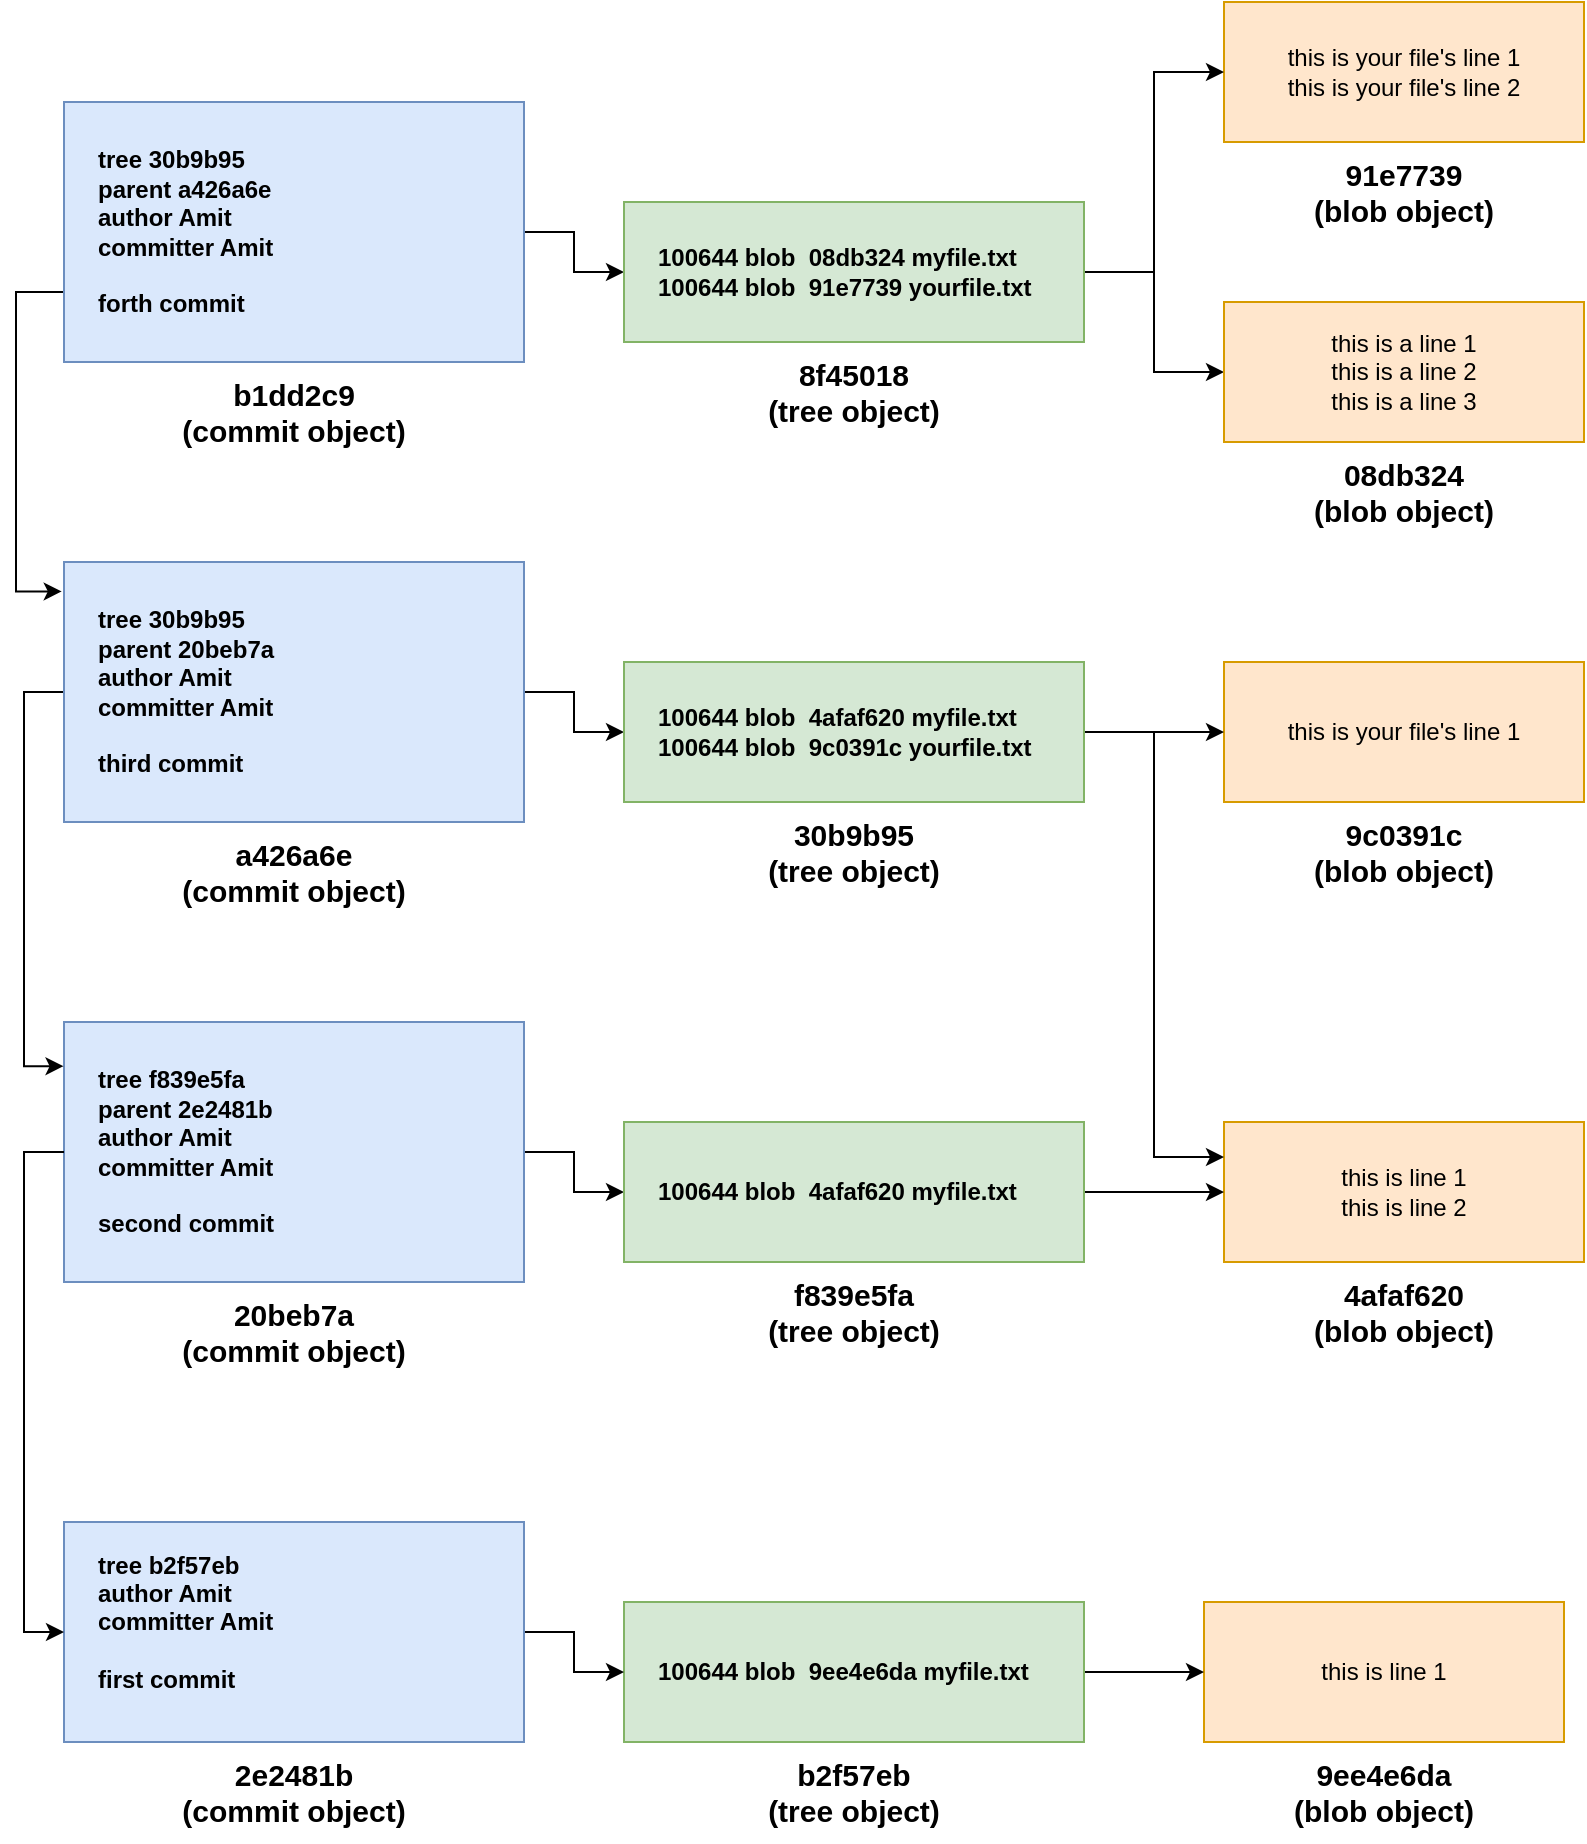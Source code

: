 <mxfile version="21.4.0" type="device" pages="4">
  <diagram name="Page-1" id="coThTrSw5lpu6wsf5tZ4">
    <mxGraphModel dx="920" dy="1782" grid="1" gridSize="10" guides="1" tooltips="1" connect="1" arrows="1" fold="1" page="1" pageScale="1" pageWidth="827" pageHeight="1169" math="0" shadow="0">
      <root>
        <mxCell id="0" />
        <mxCell id="1" parent="0" />
        <mxCell id="pnbhMd2gwtWuIssW39Jo-1" value="this is line 1" style="rounded=0;whiteSpace=wrap;html=1;fillColor=#ffe6cc;strokeColor=#d79b00;" vertex="1" parent="1">
          <mxGeometry x="614" y="620" width="180" height="70" as="geometry" />
        </mxCell>
        <mxCell id="pnbhMd2gwtWuIssW39Jo-2" value="9ee4e6da&lt;br&gt;(blob object)" style="text;html=1;strokeColor=none;fillColor=none;align=center;verticalAlign=middle;whiteSpace=wrap;rounded=0;fontStyle=1;fontSize=15;" vertex="1" parent="1">
          <mxGeometry x="614" y="690" width="180" height="50" as="geometry" />
        </mxCell>
        <mxCell id="pnbhMd2gwtWuIssW39Jo-6" style="edgeStyle=orthogonalEdgeStyle;rounded=0;orthogonalLoop=1;jettySize=auto;html=1;entryX=0;entryY=0.5;entryDx=0;entryDy=0;" edge="1" parent="1" source="pnbhMd2gwtWuIssW39Jo-3" target="pnbhMd2gwtWuIssW39Jo-1">
          <mxGeometry relative="1" as="geometry" />
        </mxCell>
        <mxCell id="pnbhMd2gwtWuIssW39Jo-3" value="" style="rounded=0;whiteSpace=wrap;html=1;fillColor=#d5e8d4;strokeColor=#82b366;" vertex="1" parent="1">
          <mxGeometry x="324" y="620" width="230" height="70" as="geometry" />
        </mxCell>
        <mxCell id="pnbhMd2gwtWuIssW39Jo-4" value="b2f57eb&lt;br&gt;(tree object)" style="text;html=1;strokeColor=none;fillColor=none;align=center;verticalAlign=middle;whiteSpace=wrap;rounded=0;fontStyle=1;fontSize=15;" vertex="1" parent="1">
          <mxGeometry x="324" y="690" width="230" height="50" as="geometry" />
        </mxCell>
        <mxCell id="pnbhMd2gwtWuIssW39Jo-5" value="100644 blob&amp;nbsp;&amp;nbsp;9ee4e6da myfile.txt" style="text;html=1;strokeColor=none;fillColor=none;align=left;verticalAlign=middle;whiteSpace=wrap;rounded=0;fontStyle=1" vertex="1" parent="1">
          <mxGeometry x="339" y="640" width="200" height="30" as="geometry" />
        </mxCell>
        <mxCell id="pnbhMd2gwtWuIssW39Jo-10" style="edgeStyle=orthogonalEdgeStyle;rounded=0;orthogonalLoop=1;jettySize=auto;html=1;entryX=0;entryY=0.5;entryDx=0;entryDy=0;" edge="1" parent="1" source="pnbhMd2gwtWuIssW39Jo-7" target="pnbhMd2gwtWuIssW39Jo-3">
          <mxGeometry relative="1" as="geometry" />
        </mxCell>
        <mxCell id="pnbhMd2gwtWuIssW39Jo-7" value="" style="rounded=0;whiteSpace=wrap;html=1;fillColor=#dae8fc;strokeColor=#6c8ebf;" vertex="1" parent="1">
          <mxGeometry x="44" y="580" width="230" height="110" as="geometry" />
        </mxCell>
        <mxCell id="pnbhMd2gwtWuIssW39Jo-8" value="2e2481b&lt;br&gt;(commit object)" style="text;html=1;strokeColor=none;fillColor=none;align=center;verticalAlign=middle;whiteSpace=wrap;rounded=0;fontStyle=1;fontSize=15;" vertex="1" parent="1">
          <mxGeometry x="44" y="690" width="230" height="50" as="geometry" />
        </mxCell>
        <mxCell id="pnbhMd2gwtWuIssW39Jo-9" value="tree&amp;nbsp;b2f57eb&lt;br&gt;author Amit&lt;br&gt;committer Amit&lt;br&gt;&lt;br&gt;first commit" style="text;html=1;strokeColor=none;fillColor=none;align=left;verticalAlign=middle;whiteSpace=wrap;rounded=0;fontStyle=1" vertex="1" parent="1">
          <mxGeometry x="59" y="580" width="200" height="100" as="geometry" />
        </mxCell>
        <mxCell id="pnbhMd2gwtWuIssW39Jo-13" value="this is line 1&lt;br&gt;this is line 2" style="rounded=0;whiteSpace=wrap;html=1;fillColor=#ffe6cc;strokeColor=#d79b00;" vertex="1" parent="1">
          <mxGeometry x="624" y="380" width="180" height="70" as="geometry" />
        </mxCell>
        <mxCell id="pnbhMd2gwtWuIssW39Jo-14" value="4afaf620&lt;br&gt;(blob object)" style="text;html=1;strokeColor=none;fillColor=none;align=center;verticalAlign=middle;whiteSpace=wrap;rounded=0;fontStyle=1;fontSize=15;" vertex="1" parent="1">
          <mxGeometry x="624" y="450" width="180" height="50" as="geometry" />
        </mxCell>
        <mxCell id="pnbhMd2gwtWuIssW39Jo-22" style="edgeStyle=orthogonalEdgeStyle;rounded=0;orthogonalLoop=1;jettySize=auto;html=1;entryX=0;entryY=0.5;entryDx=0;entryDy=0;" edge="1" parent="1" source="pnbhMd2gwtWuIssW39Jo-15" target="pnbhMd2gwtWuIssW39Jo-19">
          <mxGeometry relative="1" as="geometry" />
        </mxCell>
        <mxCell id="pnbhMd2gwtWuIssW39Jo-15" value="" style="rounded=0;whiteSpace=wrap;html=1;fillColor=#dae8fc;strokeColor=#6c8ebf;" vertex="1" parent="1">
          <mxGeometry x="44" y="330" width="230" height="130" as="geometry" />
        </mxCell>
        <mxCell id="pnbhMd2gwtWuIssW39Jo-16" value="20beb7a&lt;br&gt;(commit object)" style="text;html=1;strokeColor=none;fillColor=none;align=center;verticalAlign=middle;whiteSpace=wrap;rounded=0;fontStyle=1;fontSize=15;" vertex="1" parent="1">
          <mxGeometry x="44" y="460" width="230" height="50" as="geometry" />
        </mxCell>
        <mxCell id="pnbhMd2gwtWuIssW39Jo-18" style="edgeStyle=orthogonalEdgeStyle;rounded=0;orthogonalLoop=1;jettySize=auto;html=1;entryX=0;entryY=0.5;entryDx=0;entryDy=0;" edge="1" parent="1" target="pnbhMd2gwtWuIssW39Jo-7">
          <mxGeometry relative="1" as="geometry">
            <mxPoint x="44" y="395" as="sourcePoint" />
            <Array as="points">
              <mxPoint x="24" y="395" />
              <mxPoint x="24" y="635" />
            </Array>
          </mxGeometry>
        </mxCell>
        <mxCell id="pnbhMd2gwtWuIssW39Jo-17" value="tree&amp;nbsp;f839e5fa&lt;br&gt;parent&amp;nbsp;2e2481b&lt;br&gt;author Amit&lt;br&gt;committer Amit&lt;br&gt;&lt;br&gt;second commit" style="text;html=1;strokeColor=none;fillColor=none;align=left;verticalAlign=middle;whiteSpace=wrap;rounded=0;fontStyle=1" vertex="1" parent="1">
          <mxGeometry x="59" y="340" width="200" height="110" as="geometry" />
        </mxCell>
        <mxCell id="pnbhMd2gwtWuIssW39Jo-23" style="edgeStyle=orthogonalEdgeStyle;rounded=0;orthogonalLoop=1;jettySize=auto;html=1;entryX=0;entryY=0.5;entryDx=0;entryDy=0;" edge="1" parent="1" source="pnbhMd2gwtWuIssW39Jo-19" target="pnbhMd2gwtWuIssW39Jo-13">
          <mxGeometry relative="1" as="geometry" />
        </mxCell>
        <mxCell id="pnbhMd2gwtWuIssW39Jo-19" value="" style="rounded=0;whiteSpace=wrap;html=1;fillColor=#d5e8d4;strokeColor=#82b366;" vertex="1" parent="1">
          <mxGeometry x="324" y="380" width="230" height="70" as="geometry" />
        </mxCell>
        <mxCell id="pnbhMd2gwtWuIssW39Jo-20" value="f839e5fa&lt;br&gt;(tree object)" style="text;html=1;strokeColor=none;fillColor=none;align=center;verticalAlign=middle;whiteSpace=wrap;rounded=0;fontStyle=1;fontSize=15;" vertex="1" parent="1">
          <mxGeometry x="324" y="450" width="230" height="50" as="geometry" />
        </mxCell>
        <mxCell id="pnbhMd2gwtWuIssW39Jo-21" value="100644 blob&amp;nbsp;&amp;nbsp;4afaf620&amp;nbsp;myfile.txt" style="text;html=1;strokeColor=none;fillColor=none;align=left;verticalAlign=middle;whiteSpace=wrap;rounded=0;fontStyle=1" vertex="1" parent="1">
          <mxGeometry x="339" y="400" width="200" height="30" as="geometry" />
        </mxCell>
        <mxCell id="pnbhMd2gwtWuIssW39Jo-24" value="this is your file&#39;s line 1" style="rounded=0;whiteSpace=wrap;html=1;fillColor=#ffe6cc;strokeColor=#d79b00;" vertex="1" parent="1">
          <mxGeometry x="624" y="150" width="180" height="70" as="geometry" />
        </mxCell>
        <mxCell id="pnbhMd2gwtWuIssW39Jo-25" value="9c0391c&lt;br&gt;(blob object)" style="text;html=1;strokeColor=none;fillColor=none;align=center;verticalAlign=middle;whiteSpace=wrap;rounded=0;fontStyle=1;fontSize=15;" vertex="1" parent="1">
          <mxGeometry x="624" y="220" width="180" height="50" as="geometry" />
        </mxCell>
        <mxCell id="pnbhMd2gwtWuIssW39Jo-26" style="edgeStyle=orthogonalEdgeStyle;rounded=0;orthogonalLoop=1;jettySize=auto;html=1;entryX=0;entryY=0.5;entryDx=0;entryDy=0;" edge="1" parent="1" source="pnbhMd2gwtWuIssW39Jo-27" target="pnbhMd2gwtWuIssW39Jo-31">
          <mxGeometry relative="1" as="geometry" />
        </mxCell>
        <mxCell id="pnbhMd2gwtWuIssW39Jo-35" style="edgeStyle=orthogonalEdgeStyle;rounded=0;orthogonalLoop=1;jettySize=auto;html=1;entryX=-0.001;entryY=0.17;entryDx=0;entryDy=0;entryPerimeter=0;" edge="1" parent="1" source="pnbhMd2gwtWuIssW39Jo-27" target="pnbhMd2gwtWuIssW39Jo-15">
          <mxGeometry relative="1" as="geometry">
            <Array as="points">
              <mxPoint x="24" y="165" />
              <mxPoint x="24" y="352" />
            </Array>
          </mxGeometry>
        </mxCell>
        <mxCell id="pnbhMd2gwtWuIssW39Jo-27" value="" style="rounded=0;whiteSpace=wrap;html=1;fillColor=#dae8fc;strokeColor=#6c8ebf;" vertex="1" parent="1">
          <mxGeometry x="44" y="100" width="230" height="130" as="geometry" />
        </mxCell>
        <mxCell id="pnbhMd2gwtWuIssW39Jo-28" value="a426a6e&lt;br&gt;(commit object)" style="text;html=1;strokeColor=none;fillColor=none;align=center;verticalAlign=middle;whiteSpace=wrap;rounded=0;fontStyle=1;fontSize=15;" vertex="1" parent="1">
          <mxGeometry x="44" y="230" width="230" height="50" as="geometry" />
        </mxCell>
        <mxCell id="pnbhMd2gwtWuIssW39Jo-29" value="tree&amp;nbsp;30b9b95&lt;br&gt;parent&amp;nbsp;20beb7a&lt;br&gt;author Amit&lt;br&gt;committer Amit&lt;br&gt;&lt;br&gt;third commit" style="text;html=1;strokeColor=none;fillColor=none;align=left;verticalAlign=middle;whiteSpace=wrap;rounded=0;fontStyle=1" vertex="1" parent="1">
          <mxGeometry x="59" y="110" width="200" height="110" as="geometry" />
        </mxCell>
        <mxCell id="pnbhMd2gwtWuIssW39Jo-30" style="edgeStyle=orthogonalEdgeStyle;rounded=0;orthogonalLoop=1;jettySize=auto;html=1;entryX=0;entryY=0.5;entryDx=0;entryDy=0;" edge="1" parent="1" source="pnbhMd2gwtWuIssW39Jo-31" target="pnbhMd2gwtWuIssW39Jo-24">
          <mxGeometry relative="1" as="geometry" />
        </mxCell>
        <mxCell id="pnbhMd2gwtWuIssW39Jo-36" style="edgeStyle=orthogonalEdgeStyle;rounded=0;orthogonalLoop=1;jettySize=auto;html=1;entryX=0;entryY=0.25;entryDx=0;entryDy=0;" edge="1" parent="1" source="pnbhMd2gwtWuIssW39Jo-31" target="pnbhMd2gwtWuIssW39Jo-13">
          <mxGeometry relative="1" as="geometry" />
        </mxCell>
        <mxCell id="pnbhMd2gwtWuIssW39Jo-31" value="" style="rounded=0;whiteSpace=wrap;html=1;fillColor=#d5e8d4;strokeColor=#82b366;" vertex="1" parent="1">
          <mxGeometry x="324" y="150" width="230" height="70" as="geometry" />
        </mxCell>
        <mxCell id="pnbhMd2gwtWuIssW39Jo-32" value="30b9b95&lt;br&gt;(tree object)" style="text;html=1;strokeColor=none;fillColor=none;align=center;verticalAlign=middle;whiteSpace=wrap;rounded=0;fontStyle=1;fontSize=15;" vertex="1" parent="1">
          <mxGeometry x="324" y="220" width="230" height="50" as="geometry" />
        </mxCell>
        <mxCell id="pnbhMd2gwtWuIssW39Jo-33" value="100644 blob&amp;nbsp;&amp;nbsp;4afaf620&amp;nbsp;myfile.txt&lt;br&gt;100644 blob&amp;nbsp;&amp;nbsp;9c0391c yourfile.txt" style="text;html=1;strokeColor=none;fillColor=none;align=left;verticalAlign=middle;whiteSpace=wrap;rounded=0;fontStyle=1" vertex="1" parent="1">
          <mxGeometry x="339" y="170" width="200" height="30" as="geometry" />
        </mxCell>
        <mxCell id="pnbhMd2gwtWuIssW39Jo-37" value="this is your file&#39;s line 1&#xa;this is your file&#39;s line 2" style="rounded=0;whiteSpace=wrap;html=1;fillColor=#ffe6cc;strokeColor=#d79b00;" vertex="1" parent="1">
          <mxGeometry x="624" y="-180" width="180" height="70" as="geometry" />
        </mxCell>
        <mxCell id="pnbhMd2gwtWuIssW39Jo-38" value="91e7739&lt;br&gt;(blob object)" style="text;html=1;strokeColor=none;fillColor=none;align=center;verticalAlign=middle;whiteSpace=wrap;rounded=0;fontStyle=1;fontSize=15;" vertex="1" parent="1">
          <mxGeometry x="624" y="-110" width="180" height="50" as="geometry" />
        </mxCell>
        <mxCell id="pnbhMd2gwtWuIssW39Jo-39" style="edgeStyle=orthogonalEdgeStyle;rounded=0;orthogonalLoop=1;jettySize=auto;html=1;entryX=0;entryY=0.5;entryDx=0;entryDy=0;" edge="1" parent="1" source="pnbhMd2gwtWuIssW39Jo-40" target="pnbhMd2gwtWuIssW39Jo-44">
          <mxGeometry relative="1" as="geometry" />
        </mxCell>
        <mxCell id="pnbhMd2gwtWuIssW39Jo-47" style="edgeStyle=orthogonalEdgeStyle;rounded=0;orthogonalLoop=1;jettySize=auto;html=1;entryX=-0.005;entryY=0.113;entryDx=0;entryDy=0;entryPerimeter=0;" edge="1" parent="1" source="pnbhMd2gwtWuIssW39Jo-40" target="pnbhMd2gwtWuIssW39Jo-27">
          <mxGeometry relative="1" as="geometry">
            <Array as="points">
              <mxPoint x="20" y="-35" />
              <mxPoint x="20" y="115" />
            </Array>
          </mxGeometry>
        </mxCell>
        <mxCell id="pnbhMd2gwtWuIssW39Jo-40" value="" style="rounded=0;whiteSpace=wrap;html=1;fillColor=#dae8fc;strokeColor=#6c8ebf;" vertex="1" parent="1">
          <mxGeometry x="44" y="-130" width="230" height="130" as="geometry" />
        </mxCell>
        <mxCell id="pnbhMd2gwtWuIssW39Jo-41" value="b1dd2c9&lt;br&gt;(commit object)" style="text;html=1;strokeColor=none;fillColor=none;align=center;verticalAlign=middle;whiteSpace=wrap;rounded=0;fontStyle=1;fontSize=15;" vertex="1" parent="1">
          <mxGeometry x="44" width="230" height="50" as="geometry" />
        </mxCell>
        <mxCell id="pnbhMd2gwtWuIssW39Jo-42" value="tree&amp;nbsp;30b9b95&lt;br&gt;parent&amp;nbsp;a426a6e&lt;br&gt;author Amit&lt;br&gt;committer Amit&lt;br&gt;&lt;br&gt;forth commit" style="text;html=1;strokeColor=none;fillColor=none;align=left;verticalAlign=middle;whiteSpace=wrap;rounded=0;fontStyle=1" vertex="1" parent="1">
          <mxGeometry x="59" y="-120" width="200" height="110" as="geometry" />
        </mxCell>
        <mxCell id="pnbhMd2gwtWuIssW39Jo-43" style="edgeStyle=orthogonalEdgeStyle;rounded=0;orthogonalLoop=1;jettySize=auto;html=1;entryX=0;entryY=0.5;entryDx=0;entryDy=0;" edge="1" parent="1" source="pnbhMd2gwtWuIssW39Jo-44" target="pnbhMd2gwtWuIssW39Jo-37">
          <mxGeometry relative="1" as="geometry" />
        </mxCell>
        <mxCell id="pnbhMd2gwtWuIssW39Jo-50" style="edgeStyle=orthogonalEdgeStyle;rounded=0;orthogonalLoop=1;jettySize=auto;html=1;" edge="1" parent="1" source="pnbhMd2gwtWuIssW39Jo-44" target="pnbhMd2gwtWuIssW39Jo-48">
          <mxGeometry relative="1" as="geometry" />
        </mxCell>
        <mxCell id="pnbhMd2gwtWuIssW39Jo-44" value="" style="rounded=0;whiteSpace=wrap;html=1;fillColor=#d5e8d4;strokeColor=#82b366;" vertex="1" parent="1">
          <mxGeometry x="324" y="-80" width="230" height="70" as="geometry" />
        </mxCell>
        <mxCell id="pnbhMd2gwtWuIssW39Jo-45" value="8f45018&lt;br&gt;(tree object)" style="text;html=1;strokeColor=none;fillColor=none;align=center;verticalAlign=middle;whiteSpace=wrap;rounded=0;fontStyle=1;fontSize=15;" vertex="1" parent="1">
          <mxGeometry x="324" y="-10" width="230" height="50" as="geometry" />
        </mxCell>
        <mxCell id="pnbhMd2gwtWuIssW39Jo-46" value="100644 blob&amp;nbsp;&amp;nbsp;08db324&amp;nbsp;myfile.txt&lt;br&gt;100644 blob&amp;nbsp;&amp;nbsp;91e7739 yourfile.txt" style="text;html=1;strokeColor=none;fillColor=none;align=left;verticalAlign=middle;whiteSpace=wrap;rounded=0;fontStyle=1" vertex="1" parent="1">
          <mxGeometry x="339" y="-60" width="200" height="30" as="geometry" />
        </mxCell>
        <mxCell id="pnbhMd2gwtWuIssW39Jo-48" value="this is a line 1&#xa;this is a line 2&#xa;this is a line 3" style="rounded=0;whiteSpace=wrap;html=1;fillColor=#ffe6cc;strokeColor=#d79b00;" vertex="1" parent="1">
          <mxGeometry x="624" y="-30" width="180" height="70" as="geometry" />
        </mxCell>
        <mxCell id="pnbhMd2gwtWuIssW39Jo-49" value="08db324&lt;br&gt;(blob object)" style="text;html=1;strokeColor=none;fillColor=none;align=center;verticalAlign=middle;whiteSpace=wrap;rounded=0;fontStyle=1;fontSize=15;" vertex="1" parent="1">
          <mxGeometry x="624" y="40" width="180" height="50" as="geometry" />
        </mxCell>
      </root>
    </mxGraphModel>
  </diagram>
  <diagram id="4NC4TYYAVocHx3Pc_PC2" name="Page-2">
    <mxGraphModel dx="710" dy="473" grid="1" gridSize="10" guides="1" tooltips="1" connect="1" arrows="1" fold="1" page="1" pageScale="1" pageWidth="827" pageHeight="1169" math="0" shadow="0">
      <root>
        <mxCell id="0" />
        <mxCell id="1" parent="0" />
        <mxCell id="L2AmsiR4ax1B5Pl_ylXH-1" value="(main or master)&lt;br&gt;Code Repository" style="rounded=0;whiteSpace=wrap;html=1;fontStyle=1;fontSize=16;" vertex="1" parent="1">
          <mxGeometry x="287.5" y="500" width="246" height="70" as="geometry" />
        </mxCell>
        <mxCell id="L2AmsiR4ax1B5Pl_ylXH-22" style="edgeStyle=orthogonalEdgeStyle;rounded=0;orthogonalLoop=1;jettySize=auto;html=1;entryX=0.5;entryY=1;entryDx=0;entryDy=0;" edge="1" parent="1" source="L2AmsiR4ax1B5Pl_ylXH-2" target="L2AmsiR4ax1B5Pl_ylXH-8">
          <mxGeometry relative="1" as="geometry" />
        </mxCell>
        <mxCell id="L2AmsiR4ax1B5Pl_ylXH-2" value="dev1" style="shape=umlActor;verticalLabelPosition=bottom;verticalAlign=top;html=1;outlineConnect=0;" vertex="1" parent="1">
          <mxGeometry x="143.5" y="480" width="30" height="60" as="geometry" />
        </mxCell>
        <mxCell id="L2AmsiR4ax1B5Pl_ylXH-4" value="dev2" style="shape=umlActor;verticalLabelPosition=bottom;verticalAlign=top;html=1;outlineConnect=0;" vertex="1" parent="1">
          <mxGeometry x="653.5" y="485" width="30" height="60" as="geometry" />
        </mxCell>
        <mxCell id="L2AmsiR4ax1B5Pl_ylXH-16" style="edgeStyle=orthogonalEdgeStyle;rounded=0;orthogonalLoop=1;jettySize=auto;html=1;entryX=0.5;entryY=1;entryDx=0;entryDy=0;" edge="1" parent="1" source="L2AmsiR4ax1B5Pl_ylXH-8" target="L2AmsiR4ax1B5Pl_ylXH-15">
          <mxGeometry relative="1" as="geometry" />
        </mxCell>
        <mxCell id="L2AmsiR4ax1B5Pl_ylXH-8" value="dev1" style="rounded=0;whiteSpace=wrap;html=1;" vertex="1" parent="1">
          <mxGeometry x="111" y="400" width="95" height="40" as="geometry" />
        </mxCell>
        <mxCell id="L2AmsiR4ax1B5Pl_ylXH-28" style="edgeStyle=orthogonalEdgeStyle;rounded=0;orthogonalLoop=1;jettySize=auto;html=1;entryX=0.5;entryY=1;entryDx=0;entryDy=0;" edge="1" parent="1" source="L2AmsiR4ax1B5Pl_ylXH-9" target="L2AmsiR4ax1B5Pl_ylXH-17">
          <mxGeometry relative="1" as="geometry" />
        </mxCell>
        <mxCell id="L2AmsiR4ax1B5Pl_ylXH-9" value="dev2" style="rounded=0;whiteSpace=wrap;html=1;" vertex="1" parent="1">
          <mxGeometry x="621" y="400" width="95" height="40" as="geometry" />
        </mxCell>
        <mxCell id="L2AmsiR4ax1B5Pl_ylXH-11" style="edgeStyle=orthogonalEdgeStyle;rounded=0;orthogonalLoop=1;jettySize=auto;html=1;entryX=1;entryY=0.5;entryDx=0;entryDy=0;" edge="1" parent="1" source="L2AmsiR4ax1B5Pl_ylXH-10" target="L2AmsiR4ax1B5Pl_ylXH-8">
          <mxGeometry relative="1" as="geometry" />
        </mxCell>
        <mxCell id="L2AmsiR4ax1B5Pl_ylXH-12" style="edgeStyle=orthogonalEdgeStyle;rounded=0;orthogonalLoop=1;jettySize=auto;html=1;entryX=0;entryY=0.5;entryDx=0;entryDy=0;" edge="1" parent="1" source="L2AmsiR4ax1B5Pl_ylXH-10" target="L2AmsiR4ax1B5Pl_ylXH-9">
          <mxGeometry relative="1" as="geometry" />
        </mxCell>
        <mxCell id="L2AmsiR4ax1B5Pl_ylXH-10" value="1. latest code&lt;br style=&quot;font-size: 14px;&quot;&gt;2. bug free&lt;br style=&quot;font-size: 14px;&quot;&gt;3. crash free&lt;br style=&quot;font-size: 14px;&quot;&gt;4. well tested" style="rounded=0;whiteSpace=wrap;html=1;fontStyle=1;fontSize=14;" vertex="1" parent="1">
          <mxGeometry x="287.5" y="400" width="246" height="100" as="geometry" />
        </mxCell>
        <mxCell id="L2AmsiR4ax1B5Pl_ylXH-20" style="edgeStyle=orthogonalEdgeStyle;rounded=0;orthogonalLoop=1;jettySize=auto;html=1;" edge="1" parent="1" source="L2AmsiR4ax1B5Pl_ylXH-15" target="L2AmsiR4ax1B5Pl_ylXH-19">
          <mxGeometry relative="1" as="geometry" />
        </mxCell>
        <mxCell id="L2AmsiR4ax1B5Pl_ylXH-21" style="edgeStyle=orthogonalEdgeStyle;rounded=0;orthogonalLoop=1;jettySize=auto;html=1;entryX=0.152;entryY=0.008;entryDx=0;entryDy=0;entryPerimeter=0;" edge="1" parent="1" source="L2AmsiR4ax1B5Pl_ylXH-15" target="L2AmsiR4ax1B5Pl_ylXH-10">
          <mxGeometry relative="1" as="geometry" />
        </mxCell>
        <mxCell id="L2AmsiR4ax1B5Pl_ylXH-15" value="dev1 work" style="rounded=0;whiteSpace=wrap;html=1;" vertex="1" parent="1">
          <mxGeometry x="113" y="330" width="92.5" height="30" as="geometry" />
        </mxCell>
        <mxCell id="L2AmsiR4ax1B5Pl_ylXH-25" style="edgeStyle=orthogonalEdgeStyle;rounded=0;orthogonalLoop=1;jettySize=auto;html=1;" edge="1" parent="1" source="L2AmsiR4ax1B5Pl_ylXH-17">
          <mxGeometry relative="1" as="geometry">
            <mxPoint x="667.25" y="300" as="targetPoint" />
          </mxGeometry>
        </mxCell>
        <mxCell id="L2AmsiR4ax1B5Pl_ylXH-26" style="edgeStyle=orthogonalEdgeStyle;rounded=0;orthogonalLoop=1;jettySize=auto;html=1;entryX=0.846;entryY=-0.041;entryDx=0;entryDy=0;entryPerimeter=0;" edge="1" parent="1" source="L2AmsiR4ax1B5Pl_ylXH-17" target="L2AmsiR4ax1B5Pl_ylXH-10">
          <mxGeometry relative="1" as="geometry" />
        </mxCell>
        <mxCell id="L2AmsiR4ax1B5Pl_ylXH-17" value="dev2 work" style="rounded=0;whiteSpace=wrap;html=1;" vertex="1" parent="1">
          <mxGeometry x="622" y="330" width="92.5" height="30" as="geometry" />
        </mxCell>
        <mxCell id="L2AmsiR4ax1B5Pl_ylXH-19" value="tester 1" style="shape=umlActor;verticalLabelPosition=bottom;verticalAlign=top;html=1;outlineConnect=0;" vertex="1" parent="1">
          <mxGeometry x="144.25" y="210" width="30" height="60" as="geometry" />
        </mxCell>
        <mxCell id="L2AmsiR4ax1B5Pl_ylXH-24" value="tester 2" style="shape=umlActor;verticalLabelPosition=bottom;verticalAlign=top;html=1;outlineConnect=0;" vertex="1" parent="1">
          <mxGeometry x="652.25" y="210" width="30" height="60" as="geometry" />
        </mxCell>
      </root>
    </mxGraphModel>
  </diagram>
  <diagram id="sOzAp4XA52QqtPs2x9fn" name="Page-3">
    <mxGraphModel dx="1242" dy="1997" grid="1" gridSize="10" guides="1" tooltips="1" connect="1" arrows="1" fold="1" page="1" pageScale="1" pageWidth="827" pageHeight="1169" math="0" shadow="0">
      <root>
        <mxCell id="0" />
        <mxCell id="1" parent="0" />
        <mxCell id="is7U0yohfw3_wu6Jb7FG-13" style="edgeStyle=orthogonalEdgeStyle;rounded=0;orthogonalLoop=1;jettySize=auto;html=1;entryX=0.53;entryY=0.966;entryDx=0;entryDy=0;entryPerimeter=0;" edge="1" parent="1" source="is7U0yohfw3_wu6Jb7FG-1" target="is7U0yohfw3_wu6Jb7FG-9">
          <mxGeometry relative="1" as="geometry" />
        </mxCell>
        <mxCell id="g0VrQU1K6g0YY9lRAYvX-2" style="edgeStyle=orthogonalEdgeStyle;rounded=0;orthogonalLoop=1;jettySize=auto;html=1;entryX=0;entryY=0.5;entryDx=0;entryDy=0;" edge="1" parent="1" source="is7U0yohfw3_wu6Jb7FG-1" target="g0VrQU1K6g0YY9lRAYvX-1">
          <mxGeometry relative="1" as="geometry" />
        </mxCell>
        <mxCell id="is7U0yohfw3_wu6Jb7FG-1" value="1e01766" style="rounded=0;whiteSpace=wrap;html=1;fillColor=#dae8fc;strokeColor=#6c8ebf;fontStyle=1;fontSize=15;" vertex="1" parent="1">
          <mxGeometry x="385" y="717" width="156" height="60" as="geometry" />
        </mxCell>
        <mxCell id="QD5NwU34mhIFS8gVQGoK-53" style="edgeStyle=orthogonalEdgeStyle;rounded=0;orthogonalLoop=1;jettySize=auto;html=1;" edge="1" parent="1" source="is7U0yohfw3_wu6Jb7FG-2" target="QD5NwU34mhIFS8gVQGoK-50">
          <mxGeometry relative="1" as="geometry" />
        </mxCell>
        <mxCell id="is7U0yohfw3_wu6Jb7FG-2" value="main" style="rounded=0;whiteSpace=wrap;html=1;fillColor=#1ba1e2;strokeColor=#006EAF;fontStyle=1;fontColor=#ffffff;" vertex="1" parent="1">
          <mxGeometry x="240" y="-100" width="80" height="40" as="geometry" />
        </mxCell>
        <mxCell id="QD5NwU34mhIFS8gVQGoK-60" style="edgeStyle=orthogonalEdgeStyle;rounded=0;orthogonalLoop=1;jettySize=auto;html=1;" edge="1" parent="1" source="is7U0yohfw3_wu6Jb7FG-6" target="is7U0yohfw3_wu6Jb7FG-2">
          <mxGeometry relative="1" as="geometry" />
        </mxCell>
        <mxCell id="is7U0yohfw3_wu6Jb7FG-6" value="HEAD" style="rounded=0;whiteSpace=wrap;html=1;fillColor=#e1d5e7;strokeColor=#9673a6;fontStyle=1" vertex="1" parent="1">
          <mxGeometry x="110" y="-100" width="80" height="40" as="geometry" />
        </mxCell>
        <mxCell id="is7U0yohfw3_wu6Jb7FG-16" style="edgeStyle=orthogonalEdgeStyle;rounded=0;orthogonalLoop=1;jettySize=auto;html=1;entryX=0.5;entryY=1;entryDx=0;entryDy=0;" edge="1" parent="1" source="is7U0yohfw3_wu6Jb7FG-9" target="is7U0yohfw3_wu6Jb7FG-15">
          <mxGeometry relative="1" as="geometry" />
        </mxCell>
        <mxCell id="g0VrQU1K6g0YY9lRAYvX-8" style="edgeStyle=orthogonalEdgeStyle;rounded=0;orthogonalLoop=1;jettySize=auto;html=1;" edge="1" parent="1" source="is7U0yohfw3_wu6Jb7FG-9" target="g0VrQU1K6g0YY9lRAYvX-7">
          <mxGeometry relative="1" as="geometry" />
        </mxCell>
        <mxCell id="is7U0yohfw3_wu6Jb7FG-9" value="dcf0d16" style="rounded=0;whiteSpace=wrap;html=1;fillColor=#dae8fc;strokeColor=#6c8ebf;fontStyle=1;fontSize=15;" vertex="1" parent="1">
          <mxGeometry x="381" y="620" width="156" height="60" as="geometry" />
        </mxCell>
        <mxCell id="g0VrQU1K6g0YY9lRAYvX-6" style="edgeStyle=orthogonalEdgeStyle;rounded=0;orthogonalLoop=1;jettySize=auto;html=1;entryX=0;entryY=0.5;entryDx=0;entryDy=0;" edge="1" parent="1" source="is7U0yohfw3_wu6Jb7FG-15" target="g0VrQU1K6g0YY9lRAYvX-5">
          <mxGeometry relative="1" as="geometry" />
        </mxCell>
        <mxCell id="QD5NwU34mhIFS8gVQGoK-19" style="edgeStyle=orthogonalEdgeStyle;rounded=0;orthogonalLoop=1;jettySize=auto;html=1;" edge="1" parent="1" source="is7U0yohfw3_wu6Jb7FG-15" target="QD5NwU34mhIFS8gVQGoK-13">
          <mxGeometry relative="1" as="geometry" />
        </mxCell>
        <mxCell id="is7U0yohfw3_wu6Jb7FG-15" value="39a6d8f" style="rounded=0;whiteSpace=wrap;html=1;fillColor=#dae8fc;strokeColor=#6c8ebf;fontStyle=1;fontSize=15;" vertex="1" parent="1">
          <mxGeometry x="381" y="520" width="156" height="60" as="geometry" />
        </mxCell>
        <mxCell id="g0VrQU1K6g0YY9lRAYvX-1" value="this is a line 1" style="rounded=0;whiteSpace=wrap;html=1;fillColor=#fff2cc;strokeColor=#d6b656;fontStyle=1;fontSize=12;" vertex="1" parent="1">
          <mxGeometry x="849" y="717" width="100" height="60" as="geometry" />
        </mxCell>
        <mxCell id="g0VrQU1K6g0YY9lRAYvX-5" value="this is a line 1&#xa;this is a line 2&#xa;this is a line 3&#xa;this is a line 4&#xa;this is a line 5&#xa;this is a line 6" style="rounded=0;whiteSpace=wrap;html=1;fillColor=#fff2cc;strokeColor=#d6b656;fontStyle=1;fontSize=10;" vertex="1" parent="1">
          <mxGeometry x="850" y="505.5" width="103" height="90" as="geometry" />
        </mxCell>
        <mxCell id="g0VrQU1K6g0YY9lRAYvX-7" value="this is a line 1&lt;br&gt;this is a line 2&lt;br&gt;this is a line 3&lt;br&gt;this is a line 4=" style="rounded=0;whiteSpace=wrap;html=1;fillColor=#fff2cc;strokeColor=#d6b656;fontStyle=1;fontSize=10;" vertex="1" parent="1">
          <mxGeometry x="850" y="623" width="103" height="55" as="geometry" />
        </mxCell>
        <mxCell id="g0VrQU1K6g0YY9lRAYvX-10" value="" style="rounded=0;whiteSpace=wrap;html=1;fillColor=#d5e8d4;strokeColor=#82b366;" vertex="1" parent="1">
          <mxGeometry x="710" y="530.5" width="83" height="40" as="geometry" />
        </mxCell>
        <mxCell id="QD5NwU34mhIFS8gVQGoK-1" value="" style="rounded=0;whiteSpace=wrap;html=1;fillColor=#d5e8d4;strokeColor=#82b366;" vertex="1" parent="1">
          <mxGeometry x="710" y="630.5" width="83" height="40" as="geometry" />
        </mxCell>
        <mxCell id="QD5NwU34mhIFS8gVQGoK-2" value="" style="rounded=0;whiteSpace=wrap;html=1;fillColor=#d5e8d4;strokeColor=#82b366;" vertex="1" parent="1">
          <mxGeometry x="709" y="727" width="83" height="40" as="geometry" />
        </mxCell>
        <mxCell id="QD5NwU34mhIFS8gVQGoK-16" style="edgeStyle=orthogonalEdgeStyle;rounded=0;orthogonalLoop=1;jettySize=auto;html=1;entryX=0;entryY=0.5;entryDx=0;entryDy=0;" edge="1" parent="1" source="QD5NwU34mhIFS8gVQGoK-13" target="QD5NwU34mhIFS8gVQGoK-15">
          <mxGeometry relative="1" as="geometry" />
        </mxCell>
        <mxCell id="QD5NwU34mhIFS8gVQGoK-26" style="edgeStyle=orthogonalEdgeStyle;rounded=0;orthogonalLoop=1;jettySize=auto;html=1;" edge="1" parent="1" source="QD5NwU34mhIFS8gVQGoK-13" target="QD5NwU34mhIFS8gVQGoK-20">
          <mxGeometry relative="1" as="geometry" />
        </mxCell>
        <mxCell id="QD5NwU34mhIFS8gVQGoK-13" value="d822a09" style="rounded=0;whiteSpace=wrap;html=1;fillColor=#dae8fc;strokeColor=#6c8ebf;fontStyle=1;fontSize=15;" vertex="1" parent="1">
          <mxGeometry x="381" y="410" width="156" height="60" as="geometry" />
        </mxCell>
        <mxCell id="QD5NwU34mhIFS8gVQGoK-14" value="this is a line 1&lt;br&gt;this is a line 2&lt;br&gt;this is a line 3&lt;br&gt;this is a line 4&lt;br&gt;this is a line 5" style="rounded=0;whiteSpace=wrap;html=1;fillColor=#fff2cc;strokeColor=#d6b656;fontStyle=1;fontSize=10;" vertex="1" parent="1">
          <mxGeometry x="850" y="402.5" width="103" height="75" as="geometry" />
        </mxCell>
        <mxCell id="QD5NwU34mhIFS8gVQGoK-17" style="edgeStyle=orthogonalEdgeStyle;rounded=0;orthogonalLoop=1;jettySize=auto;html=1;" edge="1" parent="1" source="QD5NwU34mhIFS8gVQGoK-15" target="QD5NwU34mhIFS8gVQGoK-14">
          <mxGeometry relative="1" as="geometry" />
        </mxCell>
        <mxCell id="QD5NwU34mhIFS8gVQGoK-15" value="" style="rounded=0;whiteSpace=wrap;html=1;fillColor=#d5e8d4;strokeColor=#82b366;" vertex="1" parent="1">
          <mxGeometry x="710" y="420" width="83" height="40" as="geometry" />
        </mxCell>
        <mxCell id="QD5NwU34mhIFS8gVQGoK-24" style="edgeStyle=orthogonalEdgeStyle;rounded=0;orthogonalLoop=1;jettySize=auto;html=1;" edge="1" parent="1" source="QD5NwU34mhIFS8gVQGoK-20" target="QD5NwU34mhIFS8gVQGoK-23">
          <mxGeometry relative="1" as="geometry" />
        </mxCell>
        <mxCell id="QD5NwU34mhIFS8gVQGoK-38" style="edgeStyle=orthogonalEdgeStyle;rounded=0;orthogonalLoop=1;jettySize=auto;html=1;entryX=0.5;entryY=1;entryDx=0;entryDy=0;" edge="1" parent="1" source="QD5NwU34mhIFS8gVQGoK-20" target="QD5NwU34mhIFS8gVQGoK-33">
          <mxGeometry relative="1" as="geometry" />
        </mxCell>
        <mxCell id="QD5NwU34mhIFS8gVQGoK-42" style="edgeStyle=orthogonalEdgeStyle;rounded=0;orthogonalLoop=1;jettySize=auto;html=1;" edge="1" parent="1" source="QD5NwU34mhIFS8gVQGoK-20" target="QD5NwU34mhIFS8gVQGoK-41">
          <mxGeometry relative="1" as="geometry" />
        </mxCell>
        <mxCell id="QD5NwU34mhIFS8gVQGoK-20" value="a2f4b6a" style="rounded=0;whiteSpace=wrap;html=1;fillColor=#dae8fc;strokeColor=#6c8ebf;fontStyle=1;fontSize=15;" vertex="1" parent="1">
          <mxGeometry x="381" y="320" width="156" height="60" as="geometry" />
        </mxCell>
        <mxCell id="QD5NwU34mhIFS8gVQGoK-21" value="this is a line 1&lt;br&gt;this is a line 2&lt;br&gt;this is a line 3&lt;br&gt;this is a line 4" style="rounded=0;whiteSpace=wrap;html=1;fillColor=#fff2cc;strokeColor=#d6b656;fontStyle=1;fontSize=10;" vertex="1" parent="1">
          <mxGeometry x="850" y="312.5" width="103" height="75" as="geometry" />
        </mxCell>
        <mxCell id="QD5NwU34mhIFS8gVQGoK-22" style="edgeStyle=orthogonalEdgeStyle;rounded=0;orthogonalLoop=1;jettySize=auto;html=1;" edge="1" parent="1" source="QD5NwU34mhIFS8gVQGoK-23" target="QD5NwU34mhIFS8gVQGoK-21">
          <mxGeometry relative="1" as="geometry" />
        </mxCell>
        <mxCell id="QD5NwU34mhIFS8gVQGoK-23" value="" style="rounded=0;whiteSpace=wrap;html=1;fillColor=#d5e8d4;strokeColor=#82b366;" vertex="1" parent="1">
          <mxGeometry x="710" y="330" width="83" height="40" as="geometry" />
        </mxCell>
        <mxCell id="QD5NwU34mhIFS8gVQGoK-39" style="edgeStyle=orthogonalEdgeStyle;rounded=0;orthogonalLoop=1;jettySize=auto;html=1;entryX=0;entryY=0.5;entryDx=0;entryDy=0;" edge="1" parent="1" source="QD5NwU34mhIFS8gVQGoK-30" target="QD5NwU34mhIFS8gVQGoK-33">
          <mxGeometry relative="1" as="geometry" />
        </mxCell>
        <mxCell id="QD5NwU34mhIFS8gVQGoK-30" value="dev3" style="rounded=0;whiteSpace=wrap;html=1;fillColor=#1ba1e2;strokeColor=#006EAF;fontStyle=1;fontColor=#ffffff;" vertex="1" parent="1">
          <mxGeometry x="240" y="170" width="80" height="40" as="geometry" />
        </mxCell>
        <mxCell id="QD5NwU34mhIFS8gVQGoK-37" style="edgeStyle=orthogonalEdgeStyle;rounded=0;orthogonalLoop=1;jettySize=auto;html=1;" edge="1" parent="1" source="QD5NwU34mhIFS8gVQGoK-33" target="QD5NwU34mhIFS8gVQGoK-36">
          <mxGeometry relative="1" as="geometry" />
        </mxCell>
        <mxCell id="QD5NwU34mhIFS8gVQGoK-52" style="edgeStyle=orthogonalEdgeStyle;rounded=0;orthogonalLoop=1;jettySize=auto;html=1;" edge="1" parent="1" source="QD5NwU34mhIFS8gVQGoK-33" target="QD5NwU34mhIFS8gVQGoK-50">
          <mxGeometry relative="1" as="geometry">
            <Array as="points">
              <mxPoint x="598" y="-10" />
              <mxPoint x="459" y="-10" />
            </Array>
          </mxGeometry>
        </mxCell>
        <mxCell id="QD5NwU34mhIFS8gVQGoK-33" value="ad0b84d" style="rounded=0;whiteSpace=wrap;html=1;fillColor=#dae8fc;strokeColor=#6c8ebf;fontStyle=1;fontSize=15;" vertex="1" parent="1">
          <mxGeometry x="520" y="160" width="156" height="60" as="geometry" />
        </mxCell>
        <mxCell id="QD5NwU34mhIFS8gVQGoK-34" value="this is a line 1&lt;br&gt;this is a line 2&lt;br&gt;this is a line 3&lt;br&gt;this is a line 4&lt;br&gt;this is a line 5" style="rounded=0;whiteSpace=wrap;html=1;fillColor=#fff2cc;strokeColor=#d6b656;fontStyle=1;fontSize=10;" vertex="1" parent="1">
          <mxGeometry x="890" y="152.5" width="103" height="75" as="geometry" />
        </mxCell>
        <mxCell id="QD5NwU34mhIFS8gVQGoK-35" style="edgeStyle=orthogonalEdgeStyle;rounded=0;orthogonalLoop=1;jettySize=auto;html=1;" edge="1" parent="1" source="QD5NwU34mhIFS8gVQGoK-36" target="QD5NwU34mhIFS8gVQGoK-34">
          <mxGeometry relative="1" as="geometry" />
        </mxCell>
        <mxCell id="QD5NwU34mhIFS8gVQGoK-36" value="" style="rounded=0;whiteSpace=wrap;html=1;fillColor=#d5e8d4;strokeColor=#82b366;" vertex="1" parent="1">
          <mxGeometry x="750" y="170" width="83" height="40" as="geometry" />
        </mxCell>
        <mxCell id="QD5NwU34mhIFS8gVQGoK-46" style="edgeStyle=orthogonalEdgeStyle;rounded=0;orthogonalLoop=1;jettySize=auto;html=1;" edge="1" parent="1" source="QD5NwU34mhIFS8gVQGoK-41" target="QD5NwU34mhIFS8gVQGoK-45">
          <mxGeometry relative="1" as="geometry" />
        </mxCell>
        <mxCell id="QD5NwU34mhIFS8gVQGoK-51" style="edgeStyle=orthogonalEdgeStyle;rounded=0;orthogonalLoop=1;jettySize=auto;html=1;" edge="1" parent="1" source="QD5NwU34mhIFS8gVQGoK-41" target="QD5NwU34mhIFS8gVQGoK-50">
          <mxGeometry relative="1" as="geometry" />
        </mxCell>
        <mxCell id="QD5NwU34mhIFS8gVQGoK-41" value="55990c9" style="rounded=0;whiteSpace=wrap;html=1;fillColor=#dae8fc;strokeColor=#6c8ebf;fontStyle=1;fontSize=15;" vertex="1" parent="1">
          <mxGeometry x="381" y="30" width="156" height="60" as="geometry" />
        </mxCell>
        <mxCell id="QD5NwU34mhIFS8gVQGoK-44" value="this is a line 1&lt;br&gt;this is a line 2&lt;br&gt;this is a line 3&lt;br&gt;this is a line 4" style="rounded=0;whiteSpace=wrap;html=1;fillColor=#fff2cc;strokeColor=#d6b656;fontStyle=1;fontSize=10;" vertex="1" parent="1">
          <mxGeometry x="900" y="-10" width="103" height="57.5" as="geometry" />
        </mxCell>
        <mxCell id="QD5NwU34mhIFS8gVQGoK-47" style="edgeStyle=orthogonalEdgeStyle;rounded=0;orthogonalLoop=1;jettySize=auto;html=1;entryX=0;entryY=0.5;entryDx=0;entryDy=0;" edge="1" parent="1" source="QD5NwU34mhIFS8gVQGoK-45" target="QD5NwU34mhIFS8gVQGoK-44">
          <mxGeometry relative="1" as="geometry" />
        </mxCell>
        <mxCell id="QD5NwU34mhIFS8gVQGoK-49" style="edgeStyle=orthogonalEdgeStyle;rounded=0;orthogonalLoop=1;jettySize=auto;html=1;" edge="1" parent="1" source="QD5NwU34mhIFS8gVQGoK-45" target="QD5NwU34mhIFS8gVQGoK-48">
          <mxGeometry relative="1" as="geometry" />
        </mxCell>
        <mxCell id="QD5NwU34mhIFS8gVQGoK-45" value="" style="rounded=0;whiteSpace=wrap;html=1;fillColor=#d5e8d4;strokeColor=#82b366;" vertex="1" parent="1">
          <mxGeometry x="760" y="40" width="83" height="40" as="geometry" />
        </mxCell>
        <mxCell id="QD5NwU34mhIFS8gVQGoK-48" value="this is a line 1" style="rounded=0;whiteSpace=wrap;html=1;fillColor=#fff2cc;strokeColor=#d6b656;fontStyle=1;fontSize=12;" vertex="1" parent="1">
          <mxGeometry x="901" y="70" width="100" height="30" as="geometry" />
        </mxCell>
        <mxCell id="QD5NwU34mhIFS8gVQGoK-50" value="5aabe91" style="rounded=0;whiteSpace=wrap;html=1;fillColor=#6a00ff;strokeColor=#3700CC;fontStyle=1;fontSize=15;fontColor=#ffffff;" vertex="1" parent="1">
          <mxGeometry x="381" y="-110" width="156" height="60" as="geometry" />
        </mxCell>
        <mxCell id="QD5NwU34mhIFS8gVQGoK-55" style="edgeStyle=orthogonalEdgeStyle;rounded=0;orthogonalLoop=1;jettySize=auto;html=1;entryX=0;entryY=0.5;entryDx=0;entryDy=0;" edge="1" parent="1" source="QD5NwU34mhIFS8gVQGoK-54" target="QD5NwU34mhIFS8gVQGoK-50">
          <mxGeometry relative="1" as="geometry" />
        </mxCell>
        <mxCell id="QD5NwU34mhIFS8gVQGoK-54" value="dev4" style="rounded=0;whiteSpace=wrap;html=1;fillColor=#1ba1e2;strokeColor=#006EAF;fontStyle=1;fontColor=#ffffff;" vertex="1" parent="1">
          <mxGeometry x="240" y="-160" width="80" height="40" as="geometry" />
        </mxCell>
        <mxCell id="QD5NwU34mhIFS8gVQGoK-59" style="edgeStyle=orthogonalEdgeStyle;rounded=0;orthogonalLoop=1;jettySize=auto;html=1;" edge="1" parent="1" source="QD5NwU34mhIFS8gVQGoK-58" target="is7U0yohfw3_wu6Jb7FG-9">
          <mxGeometry relative="1" as="geometry" />
        </mxCell>
        <mxCell id="QD5NwU34mhIFS8gVQGoK-58" value="mybranch" style="rounded=0;whiteSpace=wrap;html=1;fillColor=#1ba1e2;strokeColor=#006EAF;fontStyle=1;fontColor=#ffffff;" vertex="1" parent="1">
          <mxGeometry x="240" y="610" width="80" height="40" as="geometry" />
        </mxCell>
      </root>
    </mxGraphModel>
  </diagram>
  <diagram id="LAQ5MUAB10Mw4znPI4Zs" name="Page-4">
    <mxGraphModel dx="857" dy="571" grid="1" gridSize="10" guides="1" tooltips="1" connect="1" arrows="1" fold="1" page="1" pageScale="1" pageWidth="827" pageHeight="1169" math="0" shadow="0">
      <root>
        <mxCell id="0" />
        <mxCell id="1" parent="0" />
        <mxCell id="1GA5IE-6_xFvdCgVhYoe-7" style="edgeStyle=orthogonalEdgeStyle;rounded=0;orthogonalLoop=1;jettySize=auto;html=1;" edge="1" parent="1" source="1GA5IE-6_xFvdCgVhYoe-1" target="1GA5IE-6_xFvdCgVhYoe-6">
          <mxGeometry relative="1" as="geometry" />
        </mxCell>
        <mxCell id="1GA5IE-6_xFvdCgVhYoe-1" value="" style="rounded=0;whiteSpace=wrap;html=1;" vertex="1" parent="1">
          <mxGeometry x="280" y="360" width="190" height="150" as="geometry" />
        </mxCell>
        <mxCell id="1GA5IE-6_xFvdCgVhYoe-2" value="Local Repo" style="rounded=0;whiteSpace=wrap;html=1;fillColor=#dae8fc;strokeColor=#6c8ebf;" vertex="1" parent="1">
          <mxGeometry x="315" y="440" width="120" height="50" as="geometry" />
        </mxCell>
        <mxCell id="1GA5IE-6_xFvdCgVhYoe-4" value="" style="rounded=0;whiteSpace=wrap;html=1;" vertex="1" parent="1">
          <mxGeometry x="600" y="110" width="160" height="90" as="geometry" />
        </mxCell>
        <mxCell id="1GA5IE-6_xFvdCgVhYoe-5" value="Remote Repo" style="rounded=0;whiteSpace=wrap;html=1;fillColor=#dae8fc;strokeColor=#6c8ebf;" vertex="1" parent="1">
          <mxGeometry x="622" y="150" width="120" height="30" as="geometry" />
        </mxCell>
        <mxCell id="1GA5IE-6_xFvdCgVhYoe-8" style="edgeStyle=orthogonalEdgeStyle;rounded=0;orthogonalLoop=1;jettySize=auto;html=1;entryX=0.5;entryY=1;entryDx=0;entryDy=0;" edge="1" parent="1" source="1GA5IE-6_xFvdCgVhYoe-6" target="1GA5IE-6_xFvdCgVhYoe-4">
          <mxGeometry relative="1" as="geometry" />
        </mxCell>
        <mxCell id="1GA5IE-6_xFvdCgVhYoe-6" value="internet" style="ellipse;shape=cloud;whiteSpace=wrap;html=1;" vertex="1" parent="1">
          <mxGeometry x="620" y="260" width="120" height="80" as="geometry" />
        </mxCell>
        <mxCell id="1GA5IE-6_xFvdCgVhYoe-9" value="GitHub, GitLab, BitBucket" style="text;html=1;strokeColor=none;fillColor=none;align=center;verticalAlign=middle;whiteSpace=wrap;rounded=0;fontStyle=1;fontSize=16;" vertex="1" parent="1">
          <mxGeometry x="600" y="60" width="160" height="40" as="geometry" />
        </mxCell>
      </root>
    </mxGraphModel>
  </diagram>
</mxfile>
